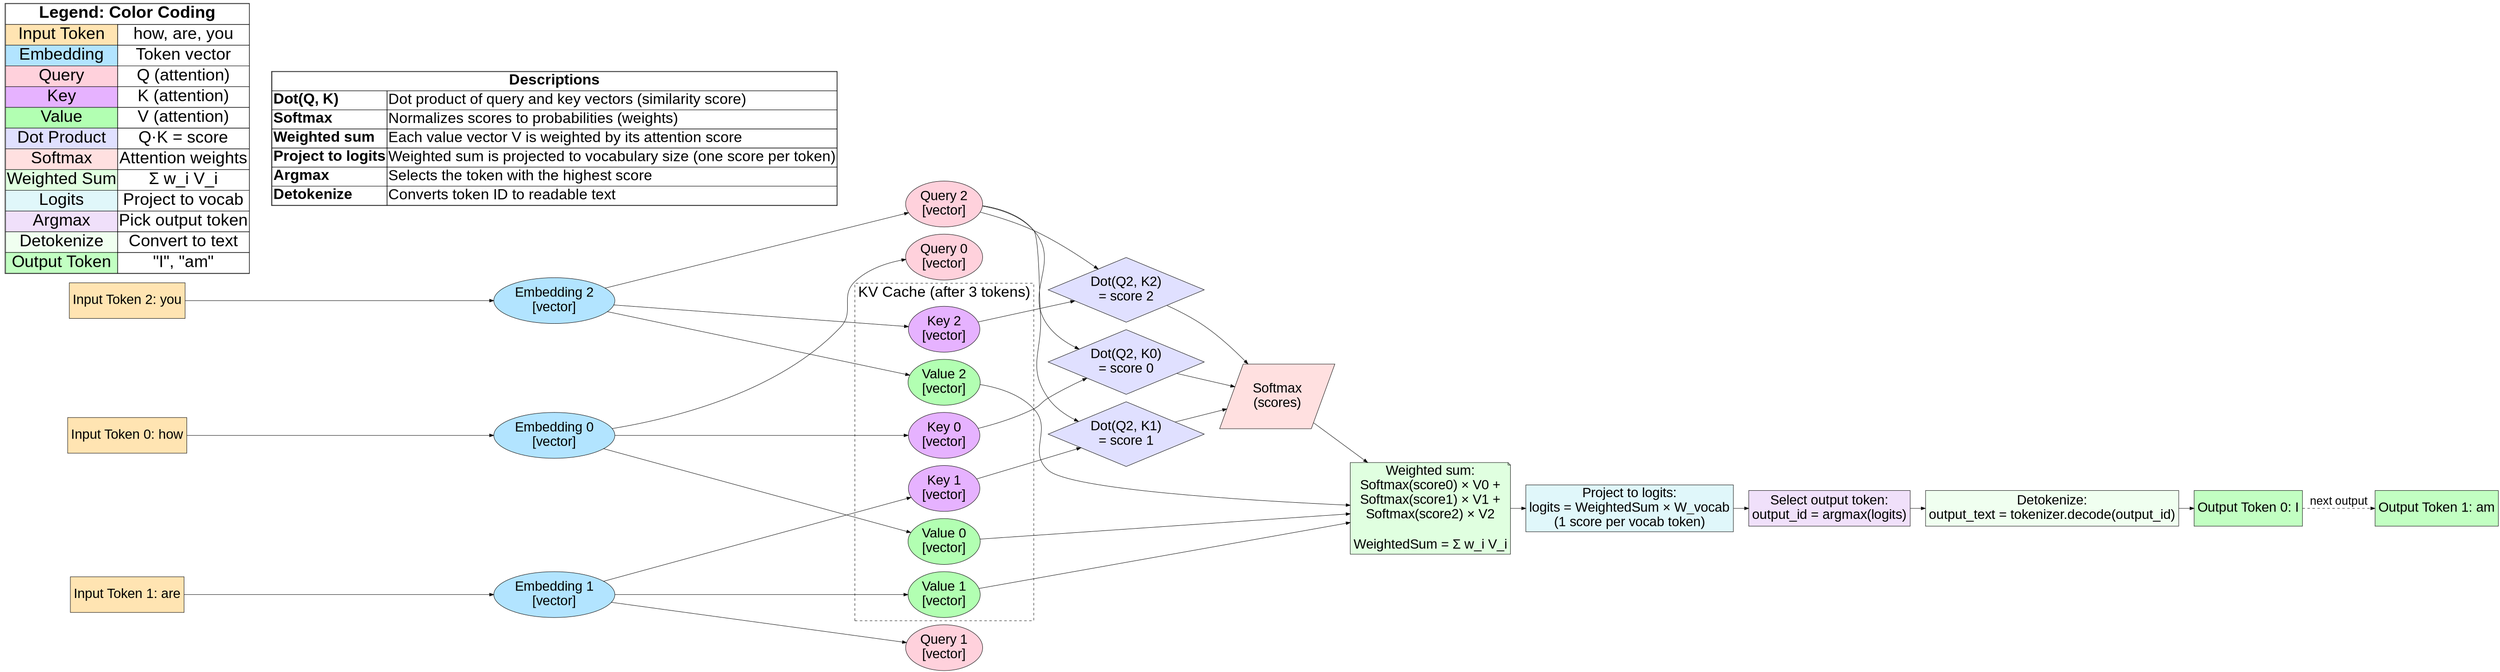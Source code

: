 // Graphviz diagram: KV cache and attention score calculation for 3 tokens
// Save as: kv_attention_example.dot

digraph KVAttention {
  rankdir=LR;
  graph [fontsize=36, fontname="Arial", size="36,24!"];
  node [shape=box, fontname="Arial", fontsize=32, width=2, height=1.2];
  edge [fontsize=28, fontname="Arial"];

  // Tokens

  // Color definitions

  // Tokens
  // Force vertical order: how (top), are (middle), you (bottom)
  T0 [label="Input Token 0: how", style=filled, fillcolor="#ffe4b2", pos="0,3!"]
  T1 [label="Input Token 1: are", style=filled, fillcolor="#ffe4b2", pos="0,2!"]
  T2 [label="Input Token 2: you", style=filled, fillcolor="#ffe4b2", pos="0,1!"]

  // Embeddings
  E0 [label="Embedding 0\n[vector]", shape=ellipse, style=filled, fillcolor="#b2e4ff"]
  E1 [label="Embedding 1\n[vector]", shape=ellipse, style=filled, fillcolor="#b2e4ff"]
  E2 [label="Embedding 2\n[vector]", shape=ellipse, style=filled, fillcolor="#b2e4ff"]

  // QKV
  Q0 [label="Query 0\n[vector]", shape=ellipse, style=filled, fillcolor="#ffd1dc"]
  K0 [label="Key 0\n[vector]", shape=ellipse, style=filled, fillcolor="#e6b2ff"]
  V0 [label="Value 0\n[vector]", shape=ellipse, style=filled, fillcolor="#b2ffb2"]

  Q1 [label="Query 1\n[vector]", shape=ellipse, style=filled, fillcolor="#ffd1dc"]
  K1 [label="Key 1\n[vector]", shape=ellipse, style=filled, fillcolor="#e6b2ff"]
  V1 [label="Value 1\n[vector]", shape=ellipse, style=filled, fillcolor="#b2ffb2"]

  Q2 [label="Query 2\n[vector]", shape=ellipse, style=filled, fillcolor="#ffd1dc"]
  K2 [label="Key 2\n[vector]", shape=ellipse, style=filled, fillcolor="#e6b2ff"]
  V2 [label="Value 2\n[vector]", shape=ellipse, style=filled, fillcolor="#b2ffb2"]

  // KV Cache
  subgraph cluster_kvcache {
    label="KV Cache (after 3 tokens)";
    style=dashed;
    K0; V0; K1; V1; K2; V2;
  }

  // Attention score calculation for Token 2
  Q2K0 [label="Dot(Q2, K0)\n= score 0", shape=diamond, style=filled, fillcolor="#e0e0ff"]
  Q2K1 [label="Dot(Q2, K1)\n= score 1", shape=diamond, style=filled, fillcolor="#e0e0ff"]
  Q2K2 [label="Dot(Q2, K2)\n= score 2", shape=diamond, style=filled, fillcolor="#e0e0ff"]

  // Softmax
  SM [label="Softmax\n(scores)", shape=parallelogram, style=filled, fillcolor="#ffe0e0"]

  // Weighted sum
  WS [label="Weighted sum:\nSoftmax(score0) × V0 +\nSoftmax(score1) × V1 +\nSoftmax(score2) × V2\n\nWeightedSum = Σ w_i V_i", shape=note, style=filled, fillcolor="#e0ffe0"]

  // Logits and output token
  LOGITS [label="Project to logits:\nlogits = WeightedSum × W_vocab\n(1 score per vocab token)", shape=box, style=filled, fillcolor="#e0f7fa"]
  ARGMAX [label="Select output token:\noutput_id = argmax(logits)", shape=box, style=filled, fillcolor="#f0e0fa"]
  DETOK [label="Detokenize:\noutput_text = tokenizer.decode(output_id)", shape=box, style=filled, fillcolor="#f0fff0"]

  // Output tokens
  OUT0 [label="Output Token 0: I", style=filled, fillcolor="#c2ffc2"]
  OUT1 [label="Output Token 1: am", style=filled, fillcolor="#c2ffc2"]

  // Connections
  // Explicitly order input token connections for top-down: how, are, you
  T0 -> E0 -> Q0
  E0 -> K0
  E0 -> V0
  T1 -> E1 -> Q1
  E1 -> K1
  E1 -> V1
  T2 -> E2 -> Q2
  E2 -> K2
  E2 -> V2

  // Q2 attention calculation
  Q2 -> Q2K0
  K0 -> Q2K0
  Q2 -> Q2K1
  K1 -> Q2K1
  Q2 -> Q2K2
  K2 -> Q2K2

  Q2K0 -> SM
  Q2K1 -> SM
  Q2K2 -> SM

  SM -> WS
  V0 -> WS
  V1 -> WS
  V2 -> WS
  WS -> LOGITS
  LOGITS -> ARGMAX
  ARGMAX -> DETOK
  DETOK -> OUT0
  OUT0 -> OUT1 [style=dashed, label="next output"]

  // --- Legend and Descriptions (top right) ---
  legend [label=<
    <TABLE BORDER="1" CELLBORDER="1" CELLSPACING="0" BGCOLOR="#ffffff">
      <TR><TD COLSPAN="2"><B>Legend: Color Coding</B></TD></TR>
      <TR><TD BGCOLOR="#ffe4b2">Input Token</TD><TD>how, are, you</TD></TR>
      <TR><TD BGCOLOR="#b2e4ff">Embedding</TD><TD>Token vector</TD></TR>
      <TR><TD BGCOLOR="#ffd1dc">Query</TD><TD>Q (attention)</TD></TR>
      <TR><TD BGCOLOR="#e6b2ff">Key</TD><TD>K (attention)</TD></TR>
      <TR><TD BGCOLOR="#b2ffb2">Value</TD><TD>V (attention)</TD></TR>
      <TR><TD BGCOLOR="#e0e0ff">Dot Product</TD><TD>Q·K = score</TD></TR>
      <TR><TD BGCOLOR="#ffe0e0">Softmax</TD><TD>Attention weights</TD></TR>
      <TR><TD BGCOLOR="#e0ffe0">Weighted Sum</TD><TD>Σ w_i V_i</TD></TR>
      <TR><TD BGCOLOR="#e0f7fa">Logits</TD><TD>Project to vocab</TD></TR>
      <TR><TD BGCOLOR="#f0e0fa">Argmax</TD><TD>Pick output token</TD></TR>
      <TR><TD BGCOLOR="#f0fff0">Detokenize</TD><TD>Convert to text</TD></TR>
      <TR><TD BGCOLOR="#c2ffc2">Output Token</TD><TD>"I", "am"</TD></TR>
    </TABLE>
  >, shape=plaintext, width=6, height=2.5, fontsize=40, fontname="Arial"]

  descriptions [label=<
    <TABLE BORDER="1" CELLBORDER="1" CELLSPACING="0" BGCOLOR="#ffffff">
      <TR><TD COLSPAN="2"><B>Descriptions</B></TD></TR>
      <TR><TD ALIGN="LEFT"><B>Dot(Q, K)</B></TD><TD ALIGN="LEFT">Dot product of query and key vectors (similarity score)</TD></TR>
      <TR><TD ALIGN="LEFT"><B>Softmax</B></TD><TD ALIGN="LEFT">Normalizes scores to probabilities (weights)</TD></TR>
      <TR><TD ALIGN="LEFT"><B>Weighted sum</B></TD><TD ALIGN="LEFT">Each value vector V is weighted by its attention score</TD></TR>
      <TR><TD ALIGN="LEFT"><B>Project to logits</B></TD><TD ALIGN="LEFT">Weighted sum is projected to vocabulary size (one score per token)</TD></TR>
      <TR><TD ALIGN="LEFT"><B>Argmax</B></TD><TD ALIGN="LEFT">Selects the token with the highest score</TD></TR>
      <TR><TD ALIGN="LEFT"><B>Detokenize</B></TD><TD ALIGN="LEFT">Converts token ID to readable text</TD></TR>
    </TABLE>
  >, shape=plaintext, width=6, height=2.5, fontsize=36, fontname="Arial"]

  // Place legend and descriptions at the top right
  legend -> descriptions [style=invis]
}
